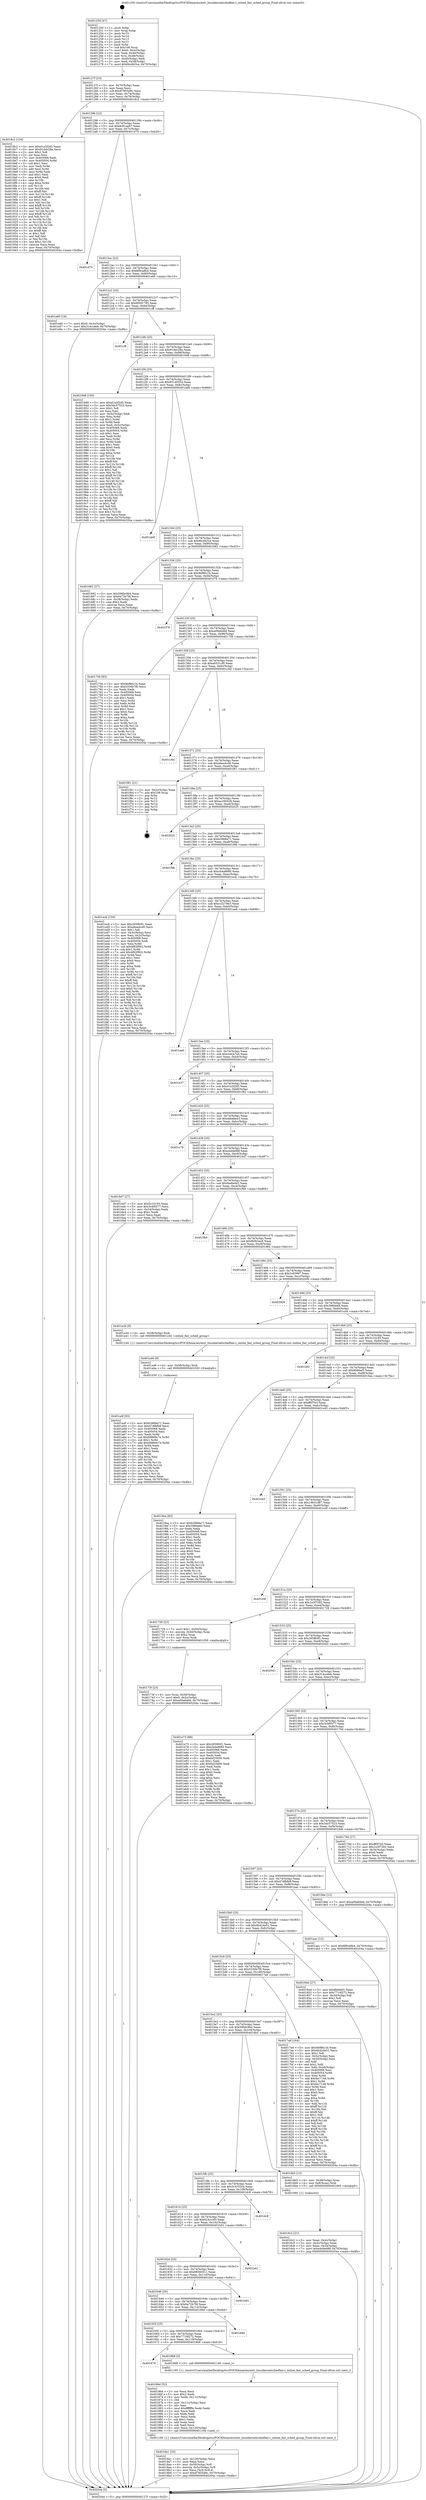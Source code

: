 digraph "0x401250" {
  label = "0x401250 (/mnt/c/Users/mathe/Desktop/tcc/POCII/binaries/extr_linuxkernelschedfair.c_online_fair_sched_group_Final-ollvm.out::main(0))"
  labelloc = "t"
  node[shape=record]

  Entry [label="",width=0.3,height=0.3,shape=circle,fillcolor=black,style=filled]
  "0x40127f" [label="{
     0x40127f [23]\l
     | [instrs]\l
     &nbsp;&nbsp;0x40127f \<+3\>: mov -0x70(%rbp),%eax\l
     &nbsp;&nbsp;0x401282 \<+2\>: mov %eax,%ecx\l
     &nbsp;&nbsp;0x401284 \<+6\>: sub $0x87855d9c,%ecx\l
     &nbsp;&nbsp;0x40128a \<+3\>: mov %eax,-0x74(%rbp)\l
     &nbsp;&nbsp;0x40128d \<+3\>: mov %ecx,-0x78(%rbp)\l
     &nbsp;&nbsp;0x401290 \<+6\>: je 00000000004018c2 \<main+0x672\>\l
  }"]
  "0x4018c2" [label="{
     0x4018c2 [134]\l
     | [instrs]\l
     &nbsp;&nbsp;0x4018c2 \<+5\>: mov $0xd1e2f2d5,%eax\l
     &nbsp;&nbsp;0x4018c7 \<+5\>: mov $0x91ddc28a,%ecx\l
     &nbsp;&nbsp;0x4018cc \<+2\>: mov $0x1,%dl\l
     &nbsp;&nbsp;0x4018ce \<+2\>: xor %esi,%esi\l
     &nbsp;&nbsp;0x4018d0 \<+7\>: mov 0x405068,%edi\l
     &nbsp;&nbsp;0x4018d7 \<+8\>: mov 0x405054,%r8d\l
     &nbsp;&nbsp;0x4018df \<+3\>: sub $0x1,%esi\l
     &nbsp;&nbsp;0x4018e2 \<+3\>: mov %edi,%r9d\l
     &nbsp;&nbsp;0x4018e5 \<+3\>: add %esi,%r9d\l
     &nbsp;&nbsp;0x4018e8 \<+4\>: imul %r9d,%edi\l
     &nbsp;&nbsp;0x4018ec \<+3\>: and $0x1,%edi\l
     &nbsp;&nbsp;0x4018ef \<+3\>: cmp $0x0,%edi\l
     &nbsp;&nbsp;0x4018f2 \<+4\>: sete %r10b\l
     &nbsp;&nbsp;0x4018f6 \<+4\>: cmp $0xa,%r8d\l
     &nbsp;&nbsp;0x4018fa \<+4\>: setl %r11b\l
     &nbsp;&nbsp;0x4018fe \<+3\>: mov %r10b,%bl\l
     &nbsp;&nbsp;0x401901 \<+3\>: xor $0xff,%bl\l
     &nbsp;&nbsp;0x401904 \<+3\>: mov %r11b,%r14b\l
     &nbsp;&nbsp;0x401907 \<+4\>: xor $0xff,%r14b\l
     &nbsp;&nbsp;0x40190b \<+3\>: xor $0x1,%dl\l
     &nbsp;&nbsp;0x40190e \<+3\>: mov %bl,%r15b\l
     &nbsp;&nbsp;0x401911 \<+4\>: and $0xff,%r15b\l
     &nbsp;&nbsp;0x401915 \<+3\>: and %dl,%r10b\l
     &nbsp;&nbsp;0x401918 \<+3\>: mov %r14b,%r12b\l
     &nbsp;&nbsp;0x40191b \<+4\>: and $0xff,%r12b\l
     &nbsp;&nbsp;0x40191f \<+3\>: and %dl,%r11b\l
     &nbsp;&nbsp;0x401922 \<+3\>: or %r10b,%r15b\l
     &nbsp;&nbsp;0x401925 \<+3\>: or %r11b,%r12b\l
     &nbsp;&nbsp;0x401928 \<+3\>: xor %r12b,%r15b\l
     &nbsp;&nbsp;0x40192b \<+3\>: or %r14b,%bl\l
     &nbsp;&nbsp;0x40192e \<+3\>: xor $0xff,%bl\l
     &nbsp;&nbsp;0x401931 \<+3\>: or $0x1,%dl\l
     &nbsp;&nbsp;0x401934 \<+2\>: and %dl,%bl\l
     &nbsp;&nbsp;0x401936 \<+3\>: or %bl,%r15b\l
     &nbsp;&nbsp;0x401939 \<+4\>: test $0x1,%r15b\l
     &nbsp;&nbsp;0x40193d \<+3\>: cmovne %ecx,%eax\l
     &nbsp;&nbsp;0x401940 \<+3\>: mov %eax,-0x70(%rbp)\l
     &nbsp;&nbsp;0x401943 \<+5\>: jmp 000000000040204a \<main+0xdfa\>\l
  }"]
  "0x401296" [label="{
     0x401296 [22]\l
     | [instrs]\l
     &nbsp;&nbsp;0x401296 \<+5\>: jmp 000000000040129b \<main+0x4b\>\l
     &nbsp;&nbsp;0x40129b \<+3\>: mov -0x74(%rbp),%eax\l
     &nbsp;&nbsp;0x40129e \<+5\>: sub $0x8c91aa87,%eax\l
     &nbsp;&nbsp;0x4012a3 \<+3\>: mov %eax,-0x7c(%rbp)\l
     &nbsp;&nbsp;0x4012a6 \<+6\>: je 0000000000401d70 \<main+0xb20\>\l
  }"]
  Exit [label="",width=0.3,height=0.3,shape=circle,fillcolor=black,style=filled,peripheries=2]
  "0x401d70" [label="{
     0x401d70\l
  }", style=dashed]
  "0x4012ac" [label="{
     0x4012ac [22]\l
     | [instrs]\l
     &nbsp;&nbsp;0x4012ac \<+5\>: jmp 00000000004012b1 \<main+0x61\>\l
     &nbsp;&nbsp;0x4012b1 \<+3\>: mov -0x74(%rbp),%eax\l
     &nbsp;&nbsp;0x4012b4 \<+5\>: sub $0x8f9ca8b4,%eax\l
     &nbsp;&nbsp;0x4012b9 \<+3\>: mov %eax,-0x80(%rbp)\l
     &nbsp;&nbsp;0x4012bc \<+6\>: je 0000000000401e60 \<main+0xc10\>\l
  }"]
  "0x401a4f" [label="{
     0x401a4f [93]\l
     | [instrs]\l
     &nbsp;&nbsp;0x401a4f \<+5\>: mov $0xb3968a71,%eax\l
     &nbsp;&nbsp;0x401a54 \<+5\>: mov $0x47dfbfb8,%ecx\l
     &nbsp;&nbsp;0x401a59 \<+7\>: mov 0x405068,%edx\l
     &nbsp;&nbsp;0x401a60 \<+7\>: mov 0x405054,%esi\l
     &nbsp;&nbsp;0x401a67 \<+3\>: mov %edx,%r8d\l
     &nbsp;&nbsp;0x401a6a \<+7\>: sub $0x69869c7e,%r8d\l
     &nbsp;&nbsp;0x401a71 \<+4\>: sub $0x1,%r8d\l
     &nbsp;&nbsp;0x401a75 \<+7\>: add $0x69869c7e,%r8d\l
     &nbsp;&nbsp;0x401a7c \<+4\>: imul %r8d,%edx\l
     &nbsp;&nbsp;0x401a80 \<+3\>: and $0x1,%edx\l
     &nbsp;&nbsp;0x401a83 \<+3\>: cmp $0x0,%edx\l
     &nbsp;&nbsp;0x401a86 \<+4\>: sete %r9b\l
     &nbsp;&nbsp;0x401a8a \<+3\>: cmp $0xa,%esi\l
     &nbsp;&nbsp;0x401a8d \<+4\>: setl %r10b\l
     &nbsp;&nbsp;0x401a91 \<+3\>: mov %r9b,%r11b\l
     &nbsp;&nbsp;0x401a94 \<+3\>: and %r10b,%r11b\l
     &nbsp;&nbsp;0x401a97 \<+3\>: xor %r10b,%r9b\l
     &nbsp;&nbsp;0x401a9a \<+3\>: or %r9b,%r11b\l
     &nbsp;&nbsp;0x401a9d \<+4\>: test $0x1,%r11b\l
     &nbsp;&nbsp;0x401aa1 \<+3\>: cmovne %ecx,%eax\l
     &nbsp;&nbsp;0x401aa4 \<+3\>: mov %eax,-0x70(%rbp)\l
     &nbsp;&nbsp;0x401aa7 \<+5\>: jmp 000000000040204a \<main+0xdfa\>\l
  }"]
  "0x401e60" [label="{
     0x401e60 [19]\l
     | [instrs]\l
     &nbsp;&nbsp;0x401e60 \<+7\>: movl $0x0,-0x3c(%rbp)\l
     &nbsp;&nbsp;0x401e67 \<+7\>: movl $0x314ccdeb,-0x70(%rbp)\l
     &nbsp;&nbsp;0x401e6e \<+5\>: jmp 000000000040204a \<main+0xdfa\>\l
  }"]
  "0x4012c2" [label="{
     0x4012c2 [25]\l
     | [instrs]\l
     &nbsp;&nbsp;0x4012c2 \<+5\>: jmp 00000000004012c7 \<main+0x77\>\l
     &nbsp;&nbsp;0x4012c7 \<+3\>: mov -0x74(%rbp),%eax\l
     &nbsp;&nbsp;0x4012ca \<+5\>: sub $0x900f1793,%eax\l
     &nbsp;&nbsp;0x4012cf \<+6\>: mov %eax,-0x84(%rbp)\l
     &nbsp;&nbsp;0x4012d5 \<+6\>: je 0000000000401cff \<main+0xaaf\>\l
  }"]
  "0x401a46" [label="{
     0x401a46 [9]\l
     | [instrs]\l
     &nbsp;&nbsp;0x401a46 \<+4\>: mov -0x58(%rbp),%rdi\l
     &nbsp;&nbsp;0x401a4a \<+5\>: call 0000000000401030 \<free@plt\>\l
     | [calls]\l
     &nbsp;&nbsp;0x401030 \{1\} (unknown)\l
  }"]
  "0x401cff" [label="{
     0x401cff\l
  }", style=dashed]
  "0x4012db" [label="{
     0x4012db [25]\l
     | [instrs]\l
     &nbsp;&nbsp;0x4012db \<+5\>: jmp 00000000004012e0 \<main+0x90\>\l
     &nbsp;&nbsp;0x4012e0 \<+3\>: mov -0x74(%rbp),%eax\l
     &nbsp;&nbsp;0x4012e3 \<+5\>: sub $0x91ddc28a,%eax\l
     &nbsp;&nbsp;0x4012e8 \<+6\>: mov %eax,-0x88(%rbp)\l
     &nbsp;&nbsp;0x4012ee \<+6\>: je 0000000000401948 \<main+0x6f8\>\l
  }"]
  "0x4018a1" [label="{
     0x4018a1 [33]\l
     | [instrs]\l
     &nbsp;&nbsp;0x4018a1 \<+6\>: mov -0x120(%rbp),%ecx\l
     &nbsp;&nbsp;0x4018a7 \<+3\>: imul %eax,%ecx\l
     &nbsp;&nbsp;0x4018aa \<+4\>: mov -0x58(%rbp),%r8\l
     &nbsp;&nbsp;0x4018ae \<+4\>: movslq -0x5c(%rbp),%r9\l
     &nbsp;&nbsp;0x4018b2 \<+4\>: mov %ecx,(%r8,%r9,4)\l
     &nbsp;&nbsp;0x4018b6 \<+7\>: movl $0x87855d9c,-0x70(%rbp)\l
     &nbsp;&nbsp;0x4018bd \<+5\>: jmp 000000000040204a \<main+0xdfa\>\l
  }"]
  "0x401948" [label="{
     0x401948 [150]\l
     | [instrs]\l
     &nbsp;&nbsp;0x401948 \<+5\>: mov $0xd1e2f2d5,%eax\l
     &nbsp;&nbsp;0x40194d \<+5\>: mov $0x3dc57523,%ecx\l
     &nbsp;&nbsp;0x401952 \<+2\>: mov $0x1,%dl\l
     &nbsp;&nbsp;0x401954 \<+2\>: xor %esi,%esi\l
     &nbsp;&nbsp;0x401956 \<+3\>: mov -0x5c(%rbp),%edi\l
     &nbsp;&nbsp;0x401959 \<+3\>: mov %esi,%r8d\l
     &nbsp;&nbsp;0x40195c \<+4\>: sub $0x1,%r8d\l
     &nbsp;&nbsp;0x401960 \<+3\>: sub %r8d,%edi\l
     &nbsp;&nbsp;0x401963 \<+3\>: mov %edi,-0x5c(%rbp)\l
     &nbsp;&nbsp;0x401966 \<+7\>: mov 0x405068,%edi\l
     &nbsp;&nbsp;0x40196d \<+8\>: mov 0x405054,%r8d\l
     &nbsp;&nbsp;0x401975 \<+3\>: sub $0x1,%esi\l
     &nbsp;&nbsp;0x401978 \<+3\>: mov %edi,%r9d\l
     &nbsp;&nbsp;0x40197b \<+3\>: add %esi,%r9d\l
     &nbsp;&nbsp;0x40197e \<+4\>: imul %r9d,%edi\l
     &nbsp;&nbsp;0x401982 \<+3\>: and $0x1,%edi\l
     &nbsp;&nbsp;0x401985 \<+3\>: cmp $0x0,%edi\l
     &nbsp;&nbsp;0x401988 \<+4\>: sete %r10b\l
     &nbsp;&nbsp;0x40198c \<+4\>: cmp $0xa,%r8d\l
     &nbsp;&nbsp;0x401990 \<+4\>: setl %r11b\l
     &nbsp;&nbsp;0x401994 \<+3\>: mov %r10b,%bl\l
     &nbsp;&nbsp;0x401997 \<+3\>: xor $0xff,%bl\l
     &nbsp;&nbsp;0x40199a \<+3\>: mov %r11b,%r14b\l
     &nbsp;&nbsp;0x40199d \<+4\>: xor $0xff,%r14b\l
     &nbsp;&nbsp;0x4019a1 \<+3\>: xor $0x1,%dl\l
     &nbsp;&nbsp;0x4019a4 \<+3\>: mov %bl,%r15b\l
     &nbsp;&nbsp;0x4019a7 \<+4\>: and $0xff,%r15b\l
     &nbsp;&nbsp;0x4019ab \<+3\>: and %dl,%r10b\l
     &nbsp;&nbsp;0x4019ae \<+3\>: mov %r14b,%r12b\l
     &nbsp;&nbsp;0x4019b1 \<+4\>: and $0xff,%r12b\l
     &nbsp;&nbsp;0x4019b5 \<+3\>: and %dl,%r11b\l
     &nbsp;&nbsp;0x4019b8 \<+3\>: or %r10b,%r15b\l
     &nbsp;&nbsp;0x4019bb \<+3\>: or %r11b,%r12b\l
     &nbsp;&nbsp;0x4019be \<+3\>: xor %r12b,%r15b\l
     &nbsp;&nbsp;0x4019c1 \<+3\>: or %r14b,%bl\l
     &nbsp;&nbsp;0x4019c4 \<+3\>: xor $0xff,%bl\l
     &nbsp;&nbsp;0x4019c7 \<+3\>: or $0x1,%dl\l
     &nbsp;&nbsp;0x4019ca \<+2\>: and %dl,%bl\l
     &nbsp;&nbsp;0x4019cc \<+3\>: or %bl,%r15b\l
     &nbsp;&nbsp;0x4019cf \<+4\>: test $0x1,%r15b\l
     &nbsp;&nbsp;0x4019d3 \<+3\>: cmovne %ecx,%eax\l
     &nbsp;&nbsp;0x4019d6 \<+3\>: mov %eax,-0x70(%rbp)\l
     &nbsp;&nbsp;0x4019d9 \<+5\>: jmp 000000000040204a \<main+0xdfa\>\l
  }"]
  "0x4012f4" [label="{
     0x4012f4 [25]\l
     | [instrs]\l
     &nbsp;&nbsp;0x4012f4 \<+5\>: jmp 00000000004012f9 \<main+0xa9\>\l
     &nbsp;&nbsp;0x4012f9 \<+3\>: mov -0x74(%rbp),%eax\l
     &nbsp;&nbsp;0x4012fc \<+5\>: sub $0x93140354,%eax\l
     &nbsp;&nbsp;0x401301 \<+6\>: mov %eax,-0x8c(%rbp)\l
     &nbsp;&nbsp;0x401307 \<+6\>: je 0000000000401ab8 \<main+0x868\>\l
  }"]
  "0x40186d" [label="{
     0x40186d [52]\l
     | [instrs]\l
     &nbsp;&nbsp;0x40186d \<+2\>: xor %ecx,%ecx\l
     &nbsp;&nbsp;0x40186f \<+5\>: mov $0x2,%edx\l
     &nbsp;&nbsp;0x401874 \<+6\>: mov %edx,-0x11c(%rbp)\l
     &nbsp;&nbsp;0x40187a \<+1\>: cltd\l
     &nbsp;&nbsp;0x40187b \<+6\>: mov -0x11c(%rbp),%esi\l
     &nbsp;&nbsp;0x401881 \<+2\>: idiv %esi\l
     &nbsp;&nbsp;0x401883 \<+6\>: imul $0xfffffffe,%edx,%edx\l
     &nbsp;&nbsp;0x401889 \<+2\>: mov %ecx,%edi\l
     &nbsp;&nbsp;0x40188b \<+2\>: sub %edx,%edi\l
     &nbsp;&nbsp;0x40188d \<+2\>: mov %ecx,%edx\l
     &nbsp;&nbsp;0x40188f \<+3\>: sub $0x1,%edx\l
     &nbsp;&nbsp;0x401892 \<+2\>: add %edx,%edi\l
     &nbsp;&nbsp;0x401894 \<+2\>: sub %edi,%ecx\l
     &nbsp;&nbsp;0x401896 \<+6\>: mov %ecx,-0x120(%rbp)\l
     &nbsp;&nbsp;0x40189c \<+5\>: call 0000000000401160 \<next_i\>\l
     | [calls]\l
     &nbsp;&nbsp;0x401160 \{1\} (/mnt/c/Users/mathe/Desktop/tcc/POCII/binaries/extr_linuxkernelschedfair.c_online_fair_sched_group_Final-ollvm.out::next_i)\l
  }"]
  "0x401ab8" [label="{
     0x401ab8\l
  }", style=dashed]
  "0x40130d" [label="{
     0x40130d [25]\l
     | [instrs]\l
     &nbsp;&nbsp;0x40130d \<+5\>: jmp 0000000000401312 \<main+0xc2\>\l
     &nbsp;&nbsp;0x401312 \<+3\>: mov -0x74(%rbp),%eax\l
     &nbsp;&nbsp;0x401315 \<+5\>: sub $0x9bc843ce,%eax\l
     &nbsp;&nbsp;0x40131a \<+6\>: mov %eax,-0x90(%rbp)\l
     &nbsp;&nbsp;0x401320 \<+6\>: je 0000000000401682 \<main+0x432\>\l
  }"]
  "0x401678" [label="{
     0x401678\l
  }", style=dashed]
  "0x401682" [label="{
     0x401682 [27]\l
     | [instrs]\l
     &nbsp;&nbsp;0x401682 \<+5\>: mov $0x596bc9b4,%eax\l
     &nbsp;&nbsp;0x401687 \<+5\>: mov $0x6a72b7fd,%ecx\l
     &nbsp;&nbsp;0x40168c \<+3\>: mov -0x38(%rbp),%edx\l
     &nbsp;&nbsp;0x40168f \<+3\>: cmp $0x2,%edx\l
     &nbsp;&nbsp;0x401692 \<+3\>: cmovne %ecx,%eax\l
     &nbsp;&nbsp;0x401695 \<+3\>: mov %eax,-0x70(%rbp)\l
     &nbsp;&nbsp;0x401698 \<+5\>: jmp 000000000040204a \<main+0xdfa\>\l
  }"]
  "0x401326" [label="{
     0x401326 [25]\l
     | [instrs]\l
     &nbsp;&nbsp;0x401326 \<+5\>: jmp 000000000040132b \<main+0xdb\>\l
     &nbsp;&nbsp;0x40132b \<+3\>: mov -0x74(%rbp),%eax\l
     &nbsp;&nbsp;0x40132e \<+5\>: sub $0x9ef86c1b,%eax\l
     &nbsp;&nbsp;0x401333 \<+6\>: mov %eax,-0x94(%rbp)\l
     &nbsp;&nbsp;0x401339 \<+6\>: je 0000000000401f76 \<main+0xd26\>\l
  }"]
  "0x40204a" [label="{
     0x40204a [5]\l
     | [instrs]\l
     &nbsp;&nbsp;0x40204a \<+5\>: jmp 000000000040127f \<main+0x2f\>\l
  }"]
  "0x401250" [label="{
     0x401250 [47]\l
     | [instrs]\l
     &nbsp;&nbsp;0x401250 \<+1\>: push %rbp\l
     &nbsp;&nbsp;0x401251 \<+3\>: mov %rsp,%rbp\l
     &nbsp;&nbsp;0x401254 \<+2\>: push %r15\l
     &nbsp;&nbsp;0x401256 \<+2\>: push %r14\l
     &nbsp;&nbsp;0x401258 \<+2\>: push %r13\l
     &nbsp;&nbsp;0x40125a \<+2\>: push %r12\l
     &nbsp;&nbsp;0x40125c \<+1\>: push %rbx\l
     &nbsp;&nbsp;0x40125d \<+7\>: sub $0x108,%rsp\l
     &nbsp;&nbsp;0x401264 \<+7\>: movl $0x0,-0x3c(%rbp)\l
     &nbsp;&nbsp;0x40126b \<+3\>: mov %edi,-0x40(%rbp)\l
     &nbsp;&nbsp;0x40126e \<+4\>: mov %rsi,-0x48(%rbp)\l
     &nbsp;&nbsp;0x401272 \<+3\>: mov -0x40(%rbp),%edi\l
     &nbsp;&nbsp;0x401275 \<+3\>: mov %edi,-0x38(%rbp)\l
     &nbsp;&nbsp;0x401278 \<+7\>: movl $0x9bc843ce,-0x70(%rbp)\l
  }"]
  "0x401868" [label="{
     0x401868 [5]\l
     | [instrs]\l
     &nbsp;&nbsp;0x401868 \<+5\>: call 0000000000401160 \<next_i\>\l
     | [calls]\l
     &nbsp;&nbsp;0x401160 \{1\} (/mnt/c/Users/mathe/Desktop/tcc/POCII/binaries/extr_linuxkernelschedfair.c_online_fair_sched_group_Final-ollvm.out::next_i)\l
  }"]
  "0x401f76" [label="{
     0x401f76\l
  }", style=dashed]
  "0x40133f" [label="{
     0x40133f [25]\l
     | [instrs]\l
     &nbsp;&nbsp;0x40133f \<+5\>: jmp 0000000000401344 \<main+0xf4\>\l
     &nbsp;&nbsp;0x401344 \<+3\>: mov -0x74(%rbp),%eax\l
     &nbsp;&nbsp;0x401347 \<+5\>: sub $0xa09a6ddd,%eax\l
     &nbsp;&nbsp;0x40134c \<+6\>: mov %eax,-0x98(%rbp)\l
     &nbsp;&nbsp;0x401352 \<+6\>: je 0000000000401756 \<main+0x506\>\l
  }"]
  "0x40165f" [label="{
     0x40165f [25]\l
     | [instrs]\l
     &nbsp;&nbsp;0x40165f \<+5\>: jmp 0000000000401664 \<main+0x414\>\l
     &nbsp;&nbsp;0x401664 \<+3\>: mov -0x74(%rbp),%eax\l
     &nbsp;&nbsp;0x401667 \<+5\>: sub $0x7710f272,%eax\l
     &nbsp;&nbsp;0x40166c \<+6\>: mov %eax,-0x118(%rbp)\l
     &nbsp;&nbsp;0x401672 \<+6\>: je 0000000000401868 \<main+0x618\>\l
  }"]
  "0x401756" [label="{
     0x401756 [83]\l
     | [instrs]\l
     &nbsp;&nbsp;0x401756 \<+5\>: mov $0x9ef86c1b,%eax\l
     &nbsp;&nbsp;0x40175b \<+5\>: mov $0x5330b7f0,%ecx\l
     &nbsp;&nbsp;0x401760 \<+2\>: xor %edx,%edx\l
     &nbsp;&nbsp;0x401762 \<+7\>: mov 0x405068,%esi\l
     &nbsp;&nbsp;0x401769 \<+7\>: mov 0x405054,%edi\l
     &nbsp;&nbsp;0x401770 \<+3\>: sub $0x1,%edx\l
     &nbsp;&nbsp;0x401773 \<+3\>: mov %esi,%r8d\l
     &nbsp;&nbsp;0x401776 \<+3\>: add %edx,%r8d\l
     &nbsp;&nbsp;0x401779 \<+4\>: imul %r8d,%esi\l
     &nbsp;&nbsp;0x40177d \<+3\>: and $0x1,%esi\l
     &nbsp;&nbsp;0x401780 \<+3\>: cmp $0x0,%esi\l
     &nbsp;&nbsp;0x401783 \<+4\>: sete %r9b\l
     &nbsp;&nbsp;0x401787 \<+3\>: cmp $0xa,%edi\l
     &nbsp;&nbsp;0x40178a \<+4\>: setl %r10b\l
     &nbsp;&nbsp;0x40178e \<+3\>: mov %r9b,%r11b\l
     &nbsp;&nbsp;0x401791 \<+3\>: and %r10b,%r11b\l
     &nbsp;&nbsp;0x401794 \<+3\>: xor %r10b,%r9b\l
     &nbsp;&nbsp;0x401797 \<+3\>: or %r9b,%r11b\l
     &nbsp;&nbsp;0x40179a \<+4\>: test $0x1,%r11b\l
     &nbsp;&nbsp;0x40179e \<+3\>: cmovne %ecx,%eax\l
     &nbsp;&nbsp;0x4017a1 \<+3\>: mov %eax,-0x70(%rbp)\l
     &nbsp;&nbsp;0x4017a4 \<+5\>: jmp 000000000040204a \<main+0xdfa\>\l
  }"]
  "0x401358" [label="{
     0x401358 [25]\l
     | [instrs]\l
     &nbsp;&nbsp;0x401358 \<+5\>: jmp 000000000040135d \<main+0x10d\>\l
     &nbsp;&nbsp;0x40135d \<+3\>: mov -0x74(%rbp),%eax\l
     &nbsp;&nbsp;0x401360 \<+5\>: sub $0xa6531cf0,%eax\l
     &nbsp;&nbsp;0x401365 \<+6\>: mov %eax,-0x9c(%rbp)\l
     &nbsp;&nbsp;0x40136b \<+6\>: je 0000000000401c6d \<main+0xa1d\>\l
  }"]
  "0x40169d" [label="{
     0x40169d\l
  }", style=dashed]
  "0x401c6d" [label="{
     0x401c6d\l
  }", style=dashed]
  "0x401371" [label="{
     0x401371 [25]\l
     | [instrs]\l
     &nbsp;&nbsp;0x401371 \<+5\>: jmp 0000000000401376 \<main+0x126\>\l
     &nbsp;&nbsp;0x401376 \<+3\>: mov -0x74(%rbp),%eax\l
     &nbsp;&nbsp;0x401379 \<+5\>: sub $0xabea4cd0,%eax\l
     &nbsp;&nbsp;0x40137e \<+6\>: mov %eax,-0xa0(%rbp)\l
     &nbsp;&nbsp;0x401384 \<+6\>: je 0000000000401f61 \<main+0xd11\>\l
  }"]
  "0x401646" [label="{
     0x401646 [25]\l
     | [instrs]\l
     &nbsp;&nbsp;0x401646 \<+5\>: jmp 000000000040164b \<main+0x3fb\>\l
     &nbsp;&nbsp;0x40164b \<+3\>: mov -0x74(%rbp),%eax\l
     &nbsp;&nbsp;0x40164e \<+5\>: sub $0x6a72b7fd,%eax\l
     &nbsp;&nbsp;0x401653 \<+6\>: mov %eax,-0x114(%rbp)\l
     &nbsp;&nbsp;0x401659 \<+6\>: je 000000000040169d \<main+0x44d\>\l
  }"]
  "0x401f61" [label="{
     0x401f61 [21]\l
     | [instrs]\l
     &nbsp;&nbsp;0x401f61 \<+3\>: mov -0x2c(%rbp),%eax\l
     &nbsp;&nbsp;0x401f64 \<+7\>: add $0x108,%rsp\l
     &nbsp;&nbsp;0x401f6b \<+1\>: pop %rbx\l
     &nbsp;&nbsp;0x401f6c \<+2\>: pop %r12\l
     &nbsp;&nbsp;0x401f6e \<+2\>: pop %r13\l
     &nbsp;&nbsp;0x401f70 \<+2\>: pop %r14\l
     &nbsp;&nbsp;0x401f72 \<+2\>: pop %r15\l
     &nbsp;&nbsp;0x401f74 \<+1\>: pop %rbp\l
     &nbsp;&nbsp;0x401f75 \<+1\>: ret\l
  }"]
  "0x40138a" [label="{
     0x40138a [25]\l
     | [instrs]\l
     &nbsp;&nbsp;0x40138a \<+5\>: jmp 000000000040138f \<main+0x13f\>\l
     &nbsp;&nbsp;0x40138f \<+3\>: mov -0x74(%rbp),%eax\l
     &nbsp;&nbsp;0x401392 \<+5\>: sub $0xacc60428,%eax\l
     &nbsp;&nbsp;0x401397 \<+6\>: mov %eax,-0xa4(%rbp)\l
     &nbsp;&nbsp;0x40139d \<+6\>: je 0000000000402025 \<main+0xdd5\>\l
  }"]
  "0x401b91" [label="{
     0x401b91\l
  }", style=dashed]
  "0x402025" [label="{
     0x402025\l
  }", style=dashed]
  "0x4013a3" [label="{
     0x4013a3 [25]\l
     | [instrs]\l
     &nbsp;&nbsp;0x4013a3 \<+5\>: jmp 00000000004013a8 \<main+0x158\>\l
     &nbsp;&nbsp;0x4013a8 \<+3\>: mov -0x74(%rbp),%eax\l
     &nbsp;&nbsp;0x4013ab \<+5\>: sub $0xb3968a71,%eax\l
     &nbsp;&nbsp;0x4013b0 \<+6\>: mov %eax,-0xa8(%rbp)\l
     &nbsp;&nbsp;0x4013b6 \<+6\>: je 0000000000401f9b \<main+0xd4b\>\l
  }"]
  "0x40162d" [label="{
     0x40162d [25]\l
     | [instrs]\l
     &nbsp;&nbsp;0x40162d \<+5\>: jmp 0000000000401632 \<main+0x3e2\>\l
     &nbsp;&nbsp;0x401632 \<+3\>: mov -0x74(%rbp),%eax\l
     &nbsp;&nbsp;0x401635 \<+5\>: sub $0x68560311,%eax\l
     &nbsp;&nbsp;0x40163a \<+6\>: mov %eax,-0x110(%rbp)\l
     &nbsp;&nbsp;0x401640 \<+6\>: je 0000000000401b91 \<main+0x941\>\l
  }"]
  "0x401f9b" [label="{
     0x401f9b\l
  }", style=dashed]
  "0x4013bc" [label="{
     0x4013bc [25]\l
     | [instrs]\l
     &nbsp;&nbsp;0x4013bc \<+5\>: jmp 00000000004013c1 \<main+0x171\>\l
     &nbsp;&nbsp;0x4013c1 \<+3\>: mov -0x74(%rbp),%eax\l
     &nbsp;&nbsp;0x4013c4 \<+5\>: sub $0xcb4a8880,%eax\l
     &nbsp;&nbsp;0x4013c9 \<+6\>: mov %eax,-0xac(%rbp)\l
     &nbsp;&nbsp;0x4013cf \<+6\>: je 0000000000401ecb \<main+0xc7b\>\l
  }"]
  "0x401b01" [label="{
     0x401b01\l
  }", style=dashed]
  "0x401ecb" [label="{
     0x401ecb [150]\l
     | [instrs]\l
     &nbsp;&nbsp;0x401ecb \<+5\>: mov $0x265f60f1,%eax\l
     &nbsp;&nbsp;0x401ed0 \<+5\>: mov $0xabea4cd0,%ecx\l
     &nbsp;&nbsp;0x401ed5 \<+2\>: mov $0x1,%dl\l
     &nbsp;&nbsp;0x401ed7 \<+3\>: mov -0x3c(%rbp),%esi\l
     &nbsp;&nbsp;0x401eda \<+3\>: mov %esi,-0x2c(%rbp)\l
     &nbsp;&nbsp;0x401edd \<+7\>: mov 0x405068,%esi\l
     &nbsp;&nbsp;0x401ee4 \<+7\>: mov 0x405054,%edi\l
     &nbsp;&nbsp;0x401eeb \<+3\>: mov %esi,%r8d\l
     &nbsp;&nbsp;0x401eee \<+7\>: sub $0x4f62f902,%r8d\l
     &nbsp;&nbsp;0x401ef5 \<+4\>: sub $0x1,%r8d\l
     &nbsp;&nbsp;0x401ef9 \<+7\>: add $0x4f62f902,%r8d\l
     &nbsp;&nbsp;0x401f00 \<+4\>: imul %r8d,%esi\l
     &nbsp;&nbsp;0x401f04 \<+3\>: and $0x1,%esi\l
     &nbsp;&nbsp;0x401f07 \<+3\>: cmp $0x0,%esi\l
     &nbsp;&nbsp;0x401f0a \<+4\>: sete %r9b\l
     &nbsp;&nbsp;0x401f0e \<+3\>: cmp $0xa,%edi\l
     &nbsp;&nbsp;0x401f11 \<+4\>: setl %r10b\l
     &nbsp;&nbsp;0x401f15 \<+3\>: mov %r9b,%r11b\l
     &nbsp;&nbsp;0x401f18 \<+4\>: xor $0xff,%r11b\l
     &nbsp;&nbsp;0x401f1c \<+3\>: mov %r10b,%bl\l
     &nbsp;&nbsp;0x401f1f \<+3\>: xor $0xff,%bl\l
     &nbsp;&nbsp;0x401f22 \<+3\>: xor $0x0,%dl\l
     &nbsp;&nbsp;0x401f25 \<+3\>: mov %r11b,%r14b\l
     &nbsp;&nbsp;0x401f28 \<+4\>: and $0x0,%r14b\l
     &nbsp;&nbsp;0x401f2c \<+3\>: and %dl,%r9b\l
     &nbsp;&nbsp;0x401f2f \<+3\>: mov %bl,%r15b\l
     &nbsp;&nbsp;0x401f32 \<+4\>: and $0x0,%r15b\l
     &nbsp;&nbsp;0x401f36 \<+3\>: and %dl,%r10b\l
     &nbsp;&nbsp;0x401f39 \<+3\>: or %r9b,%r14b\l
     &nbsp;&nbsp;0x401f3c \<+3\>: or %r10b,%r15b\l
     &nbsp;&nbsp;0x401f3f \<+3\>: xor %r15b,%r14b\l
     &nbsp;&nbsp;0x401f42 \<+3\>: or %bl,%r11b\l
     &nbsp;&nbsp;0x401f45 \<+4\>: xor $0xff,%r11b\l
     &nbsp;&nbsp;0x401f49 \<+3\>: or $0x0,%dl\l
     &nbsp;&nbsp;0x401f4c \<+3\>: and %dl,%r11b\l
     &nbsp;&nbsp;0x401f4f \<+3\>: or %r11b,%r14b\l
     &nbsp;&nbsp;0x401f52 \<+4\>: test $0x1,%r14b\l
     &nbsp;&nbsp;0x401f56 \<+3\>: cmovne %ecx,%eax\l
     &nbsp;&nbsp;0x401f59 \<+3\>: mov %eax,-0x70(%rbp)\l
     &nbsp;&nbsp;0x401f5c \<+5\>: jmp 000000000040204a \<main+0xdfa\>\l
  }"]
  "0x4013d5" [label="{
     0x4013d5 [25]\l
     | [instrs]\l
     &nbsp;&nbsp;0x4013d5 \<+5\>: jmp 00000000004013da \<main+0x18a\>\l
     &nbsp;&nbsp;0x4013da \<+3\>: mov -0x74(%rbp),%eax\l
     &nbsp;&nbsp;0x4013dd \<+5\>: sub $0xcc3278e3,%eax\l
     &nbsp;&nbsp;0x4013e2 \<+6\>: mov %eax,-0xb0(%rbp)\l
     &nbsp;&nbsp;0x4013e8 \<+6\>: je 0000000000401ae6 \<main+0x896\>\l
  }"]
  "0x401614" [label="{
     0x401614 [25]\l
     | [instrs]\l
     &nbsp;&nbsp;0x401614 \<+5\>: jmp 0000000000401619 \<main+0x3c9\>\l
     &nbsp;&nbsp;0x401619 \<+3\>: mov -0x74(%rbp),%eax\l
     &nbsp;&nbsp;0x40161c \<+5\>: sub $0x624cc3f3,%eax\l
     &nbsp;&nbsp;0x401621 \<+6\>: mov %eax,-0x10c(%rbp)\l
     &nbsp;&nbsp;0x401627 \<+6\>: je 0000000000401b01 \<main+0x8b1\>\l
  }"]
  "0x401ae6" [label="{
     0x401ae6\l
  }", style=dashed]
  "0x4013ee" [label="{
     0x4013ee [25]\l
     | [instrs]\l
     &nbsp;&nbsp;0x4013ee \<+5\>: jmp 00000000004013f3 \<main+0x1a3\>\l
     &nbsp;&nbsp;0x4013f3 \<+3\>: mov -0x74(%rbp),%eax\l
     &nbsp;&nbsp;0x4013f6 \<+5\>: sub $0xce4cb7a5,%eax\l
     &nbsp;&nbsp;0x4013fb \<+6\>: mov %eax,-0xb4(%rbp)\l
     &nbsp;&nbsp;0x401401 \<+6\>: je 0000000000401e37 \<main+0xbe7\>\l
  }"]
  "0x401dc8" [label="{
     0x401dc8\l
  }", style=dashed]
  "0x401e37" [label="{
     0x401e37\l
  }", style=dashed]
  "0x401407" [label="{
     0x401407 [25]\l
     | [instrs]\l
     &nbsp;&nbsp;0x401407 \<+5\>: jmp 000000000040140c \<main+0x1bc\>\l
     &nbsp;&nbsp;0x40140c \<+3\>: mov -0x74(%rbp),%eax\l
     &nbsp;&nbsp;0x40140f \<+5\>: sub $0xd1e2f2d5,%eax\l
     &nbsp;&nbsp;0x401414 \<+6\>: mov %eax,-0xb8(%rbp)\l
     &nbsp;&nbsp;0x40141a \<+6\>: je 0000000000401f82 \<main+0xd32\>\l
  }"]
  "0x40173f" [label="{
     0x40173f [23]\l
     | [instrs]\l
     &nbsp;&nbsp;0x40173f \<+4\>: mov %rax,-0x58(%rbp)\l
     &nbsp;&nbsp;0x401743 \<+7\>: movl $0x0,-0x5c(%rbp)\l
     &nbsp;&nbsp;0x40174a \<+7\>: movl $0xa09a6ddd,-0x70(%rbp)\l
     &nbsp;&nbsp;0x401751 \<+5\>: jmp 000000000040204a \<main+0xdfa\>\l
  }"]
  "0x401f82" [label="{
     0x401f82\l
  }", style=dashed]
  "0x401420" [label="{
     0x401420 [25]\l
     | [instrs]\l
     &nbsp;&nbsp;0x401420 \<+5\>: jmp 0000000000401425 \<main+0x1d5\>\l
     &nbsp;&nbsp;0x401425 \<+3\>: mov -0x74(%rbp),%eax\l
     &nbsp;&nbsp;0x401428 \<+5\>: sub $0xdebabee3,%eax\l
     &nbsp;&nbsp;0x40142d \<+6\>: mov %eax,-0xbc(%rbp)\l
     &nbsp;&nbsp;0x401433 \<+6\>: je 0000000000401c79 \<main+0xa29\>\l
  }"]
  "0x4016c2" [label="{
     0x4016c2 [21]\l
     | [instrs]\l
     &nbsp;&nbsp;0x4016c2 \<+3\>: mov %eax,-0x4c(%rbp)\l
     &nbsp;&nbsp;0x4016c5 \<+3\>: mov -0x4c(%rbp),%eax\l
     &nbsp;&nbsp;0x4016c8 \<+3\>: mov %eax,-0x34(%rbp)\l
     &nbsp;&nbsp;0x4016cb \<+7\>: movl $0xe4d4e98f,-0x70(%rbp)\l
     &nbsp;&nbsp;0x4016d2 \<+5\>: jmp 000000000040204a \<main+0xdfa\>\l
  }"]
  "0x401c79" [label="{
     0x401c79\l
  }", style=dashed]
  "0x401439" [label="{
     0x401439 [25]\l
     | [instrs]\l
     &nbsp;&nbsp;0x401439 \<+5\>: jmp 000000000040143e \<main+0x1ee\>\l
     &nbsp;&nbsp;0x40143e \<+3\>: mov -0x74(%rbp),%eax\l
     &nbsp;&nbsp;0x401441 \<+5\>: sub $0xe4d4e98f,%eax\l
     &nbsp;&nbsp;0x401446 \<+6\>: mov %eax,-0xc0(%rbp)\l
     &nbsp;&nbsp;0x40144c \<+6\>: je 00000000004016d7 \<main+0x487\>\l
  }"]
  "0x4015fb" [label="{
     0x4015fb [25]\l
     | [instrs]\l
     &nbsp;&nbsp;0x4015fb \<+5\>: jmp 0000000000401600 \<main+0x3b0\>\l
     &nbsp;&nbsp;0x401600 \<+3\>: mov -0x74(%rbp),%eax\l
     &nbsp;&nbsp;0x401603 \<+5\>: sub $0x5c4703cb,%eax\l
     &nbsp;&nbsp;0x401608 \<+6\>: mov %eax,-0x108(%rbp)\l
     &nbsp;&nbsp;0x40160e \<+6\>: je 0000000000401dc8 \<main+0xb78\>\l
  }"]
  "0x4016d7" [label="{
     0x4016d7 [27]\l
     | [instrs]\l
     &nbsp;&nbsp;0x4016d7 \<+5\>: mov $0x5c10193,%eax\l
     &nbsp;&nbsp;0x4016dc \<+5\>: mov $0x3c4f0577,%ecx\l
     &nbsp;&nbsp;0x4016e1 \<+3\>: mov -0x34(%rbp),%edx\l
     &nbsp;&nbsp;0x4016e4 \<+3\>: cmp $0x1,%edx\l
     &nbsp;&nbsp;0x4016e7 \<+3\>: cmovl %ecx,%eax\l
     &nbsp;&nbsp;0x4016ea \<+3\>: mov %eax,-0x70(%rbp)\l
     &nbsp;&nbsp;0x4016ed \<+5\>: jmp 000000000040204a \<main+0xdfa\>\l
  }"]
  "0x401452" [label="{
     0x401452 [25]\l
     | [instrs]\l
     &nbsp;&nbsp;0x401452 \<+5\>: jmp 0000000000401457 \<main+0x207\>\l
     &nbsp;&nbsp;0x401457 \<+3\>: mov -0x74(%rbp),%eax\l
     &nbsp;&nbsp;0x40145a \<+5\>: sub $0xfae8e441,%eax\l
     &nbsp;&nbsp;0x40145f \<+6\>: mov %eax,-0xc4(%rbp)\l
     &nbsp;&nbsp;0x401465 \<+6\>: je 0000000000401fb9 \<main+0xd69\>\l
  }"]
  "0x4016b5" [label="{
     0x4016b5 [13]\l
     | [instrs]\l
     &nbsp;&nbsp;0x4016b5 \<+4\>: mov -0x48(%rbp),%rax\l
     &nbsp;&nbsp;0x4016b9 \<+4\>: mov 0x8(%rax),%rdi\l
     &nbsp;&nbsp;0x4016bd \<+5\>: call 0000000000401060 \<atoi@plt\>\l
     | [calls]\l
     &nbsp;&nbsp;0x401060 \{1\} (unknown)\l
  }"]
  "0x401fb9" [label="{
     0x401fb9\l
  }", style=dashed]
  "0x40146b" [label="{
     0x40146b [25]\l
     | [instrs]\l
     &nbsp;&nbsp;0x40146b \<+5\>: jmp 0000000000401470 \<main+0x220\>\l
     &nbsp;&nbsp;0x401470 \<+3\>: mov -0x74(%rbp),%eax\l
     &nbsp;&nbsp;0x401473 \<+5\>: sub $0xfb0b3ac6,%eax\l
     &nbsp;&nbsp;0x401478 \<+6\>: mov %eax,-0xc8(%rbp)\l
     &nbsp;&nbsp;0x40147e \<+6\>: je 0000000000401d64 \<main+0xb14\>\l
  }"]
  "0x4015e2" [label="{
     0x4015e2 [25]\l
     | [instrs]\l
     &nbsp;&nbsp;0x4015e2 \<+5\>: jmp 00000000004015e7 \<main+0x397\>\l
     &nbsp;&nbsp;0x4015e7 \<+3\>: mov -0x74(%rbp),%eax\l
     &nbsp;&nbsp;0x4015ea \<+5\>: sub $0x596bc9b4,%eax\l
     &nbsp;&nbsp;0x4015ef \<+6\>: mov %eax,-0x104(%rbp)\l
     &nbsp;&nbsp;0x4015f5 \<+6\>: je 00000000004016b5 \<main+0x465\>\l
  }"]
  "0x401d64" [label="{
     0x401d64\l
  }", style=dashed]
  "0x401484" [label="{
     0x401484 [25]\l
     | [instrs]\l
     &nbsp;&nbsp;0x401484 \<+5\>: jmp 0000000000401489 \<main+0x239\>\l
     &nbsp;&nbsp;0x401489 \<+3\>: mov -0x74(%rbp),%eax\l
     &nbsp;&nbsp;0x40148c \<+5\>: sub $0x2c63997,%eax\l
     &nbsp;&nbsp;0x401491 \<+6\>: mov %eax,-0xcc(%rbp)\l
     &nbsp;&nbsp;0x401497 \<+6\>: je 0000000000402006 \<main+0xdb6\>\l
  }"]
  "0x4017a9" [label="{
     0x4017a9 [164]\l
     | [instrs]\l
     &nbsp;&nbsp;0x4017a9 \<+5\>: mov $0x9ef86c1b,%eax\l
     &nbsp;&nbsp;0x4017ae \<+5\>: mov $0x4b424e51,%ecx\l
     &nbsp;&nbsp;0x4017b3 \<+2\>: mov $0x1,%dl\l
     &nbsp;&nbsp;0x4017b5 \<+3\>: mov -0x5c(%rbp),%esi\l
     &nbsp;&nbsp;0x4017b8 \<+3\>: cmp -0x50(%rbp),%esi\l
     &nbsp;&nbsp;0x4017bb \<+4\>: setl %dil\l
     &nbsp;&nbsp;0x4017bf \<+4\>: and $0x1,%dil\l
     &nbsp;&nbsp;0x4017c3 \<+4\>: mov %dil,-0x2d(%rbp)\l
     &nbsp;&nbsp;0x4017c7 \<+7\>: mov 0x405068,%esi\l
     &nbsp;&nbsp;0x4017ce \<+8\>: mov 0x405054,%r8d\l
     &nbsp;&nbsp;0x4017d6 \<+3\>: mov %esi,%r9d\l
     &nbsp;&nbsp;0x4017d9 \<+7\>: add $0xfec7158,%r9d\l
     &nbsp;&nbsp;0x4017e0 \<+4\>: sub $0x1,%r9d\l
     &nbsp;&nbsp;0x4017e4 \<+7\>: sub $0xfec7158,%r9d\l
     &nbsp;&nbsp;0x4017eb \<+4\>: imul %r9d,%esi\l
     &nbsp;&nbsp;0x4017ef \<+3\>: and $0x1,%esi\l
     &nbsp;&nbsp;0x4017f2 \<+3\>: cmp $0x0,%esi\l
     &nbsp;&nbsp;0x4017f5 \<+4\>: sete %dil\l
     &nbsp;&nbsp;0x4017f9 \<+4\>: cmp $0xa,%r8d\l
     &nbsp;&nbsp;0x4017fd \<+4\>: setl %r10b\l
     &nbsp;&nbsp;0x401801 \<+3\>: mov %dil,%r11b\l
     &nbsp;&nbsp;0x401804 \<+4\>: xor $0xff,%r11b\l
     &nbsp;&nbsp;0x401808 \<+3\>: mov %r10b,%bl\l
     &nbsp;&nbsp;0x40180b \<+3\>: xor $0xff,%bl\l
     &nbsp;&nbsp;0x40180e \<+3\>: xor $0x1,%dl\l
     &nbsp;&nbsp;0x401811 \<+3\>: mov %r11b,%r14b\l
     &nbsp;&nbsp;0x401814 \<+4\>: and $0xff,%r14b\l
     &nbsp;&nbsp;0x401818 \<+3\>: and %dl,%dil\l
     &nbsp;&nbsp;0x40181b \<+3\>: mov %bl,%r15b\l
     &nbsp;&nbsp;0x40181e \<+4\>: and $0xff,%r15b\l
     &nbsp;&nbsp;0x401822 \<+3\>: and %dl,%r10b\l
     &nbsp;&nbsp;0x401825 \<+3\>: or %dil,%r14b\l
     &nbsp;&nbsp;0x401828 \<+3\>: or %r10b,%r15b\l
     &nbsp;&nbsp;0x40182b \<+3\>: xor %r15b,%r14b\l
     &nbsp;&nbsp;0x40182e \<+3\>: or %bl,%r11b\l
     &nbsp;&nbsp;0x401831 \<+4\>: xor $0xff,%r11b\l
     &nbsp;&nbsp;0x401835 \<+3\>: or $0x1,%dl\l
     &nbsp;&nbsp;0x401838 \<+3\>: and %dl,%r11b\l
     &nbsp;&nbsp;0x40183b \<+3\>: or %r11b,%r14b\l
     &nbsp;&nbsp;0x40183e \<+4\>: test $0x1,%r14b\l
     &nbsp;&nbsp;0x401842 \<+3\>: cmovne %ecx,%eax\l
     &nbsp;&nbsp;0x401845 \<+3\>: mov %eax,-0x70(%rbp)\l
     &nbsp;&nbsp;0x401848 \<+5\>: jmp 000000000040204a \<main+0xdfa\>\l
  }"]
  "0x402006" [label="{
     0x402006\l
  }", style=dashed]
  "0x40149d" [label="{
     0x40149d [25]\l
     | [instrs]\l
     &nbsp;&nbsp;0x40149d \<+5\>: jmp 00000000004014a2 \<main+0x252\>\l
     &nbsp;&nbsp;0x4014a2 \<+3\>: mov -0x74(%rbp),%eax\l
     &nbsp;&nbsp;0x4014a5 \<+5\>: sub $0x396bb60,%eax\l
     &nbsp;&nbsp;0x4014aa \<+6\>: mov %eax,-0xd0(%rbp)\l
     &nbsp;&nbsp;0x4014b0 \<+6\>: je 0000000000401a3d \<main+0x7ed\>\l
  }"]
  "0x4015c9" [label="{
     0x4015c9 [25]\l
     | [instrs]\l
     &nbsp;&nbsp;0x4015c9 \<+5\>: jmp 00000000004015ce \<main+0x37e\>\l
     &nbsp;&nbsp;0x4015ce \<+3\>: mov -0x74(%rbp),%eax\l
     &nbsp;&nbsp;0x4015d1 \<+5\>: sub $0x5330b7f0,%eax\l
     &nbsp;&nbsp;0x4015d6 \<+6\>: mov %eax,-0x100(%rbp)\l
     &nbsp;&nbsp;0x4015dc \<+6\>: je 00000000004017a9 \<main+0x559\>\l
  }"]
  "0x401a3d" [label="{
     0x401a3d [9]\l
     | [instrs]\l
     &nbsp;&nbsp;0x401a3d \<+4\>: mov -0x58(%rbp),%rdi\l
     &nbsp;&nbsp;0x401a41 \<+5\>: call 0000000000401240 \<online_fair_sched_group\>\l
     | [calls]\l
     &nbsp;&nbsp;0x401240 \{1\} (/mnt/c/Users/mathe/Desktop/tcc/POCII/binaries/extr_linuxkernelschedfair.c_online_fair_sched_group_Final-ollvm.out::online_fair_sched_group)\l
  }"]
  "0x4014b6" [label="{
     0x4014b6 [25]\l
     | [instrs]\l
     &nbsp;&nbsp;0x4014b6 \<+5\>: jmp 00000000004014bb \<main+0x26b\>\l
     &nbsp;&nbsp;0x4014bb \<+3\>: mov -0x74(%rbp),%eax\l
     &nbsp;&nbsp;0x4014be \<+5\>: sub $0x5c10193,%eax\l
     &nbsp;&nbsp;0x4014c3 \<+6\>: mov %eax,-0xd4(%rbp)\l
     &nbsp;&nbsp;0x4014c9 \<+6\>: je 00000000004016f2 \<main+0x4a2\>\l
  }"]
  "0x40184d" [label="{
     0x40184d [27]\l
     | [instrs]\l
     &nbsp;&nbsp;0x40184d \<+5\>: mov $0x8b66ef1,%eax\l
     &nbsp;&nbsp;0x401852 \<+5\>: mov $0x7710f272,%ecx\l
     &nbsp;&nbsp;0x401857 \<+3\>: mov -0x2d(%rbp),%dl\l
     &nbsp;&nbsp;0x40185a \<+3\>: test $0x1,%dl\l
     &nbsp;&nbsp;0x40185d \<+3\>: cmovne %ecx,%eax\l
     &nbsp;&nbsp;0x401860 \<+3\>: mov %eax,-0x70(%rbp)\l
     &nbsp;&nbsp;0x401863 \<+5\>: jmp 000000000040204a \<main+0xdfa\>\l
  }"]
  "0x4016f2" [label="{
     0x4016f2\l
  }", style=dashed]
  "0x4014cf" [label="{
     0x4014cf [25]\l
     | [instrs]\l
     &nbsp;&nbsp;0x4014cf \<+5\>: jmp 00000000004014d4 \<main+0x284\>\l
     &nbsp;&nbsp;0x4014d4 \<+3\>: mov -0x74(%rbp),%eax\l
     &nbsp;&nbsp;0x4014d7 \<+5\>: sub $0x8b66ef1,%eax\l
     &nbsp;&nbsp;0x4014dc \<+6\>: mov %eax,-0xd8(%rbp)\l
     &nbsp;&nbsp;0x4014e2 \<+6\>: je 00000000004019ea \<main+0x79a\>\l
  }"]
  "0x4015b0" [label="{
     0x4015b0 [25]\l
     | [instrs]\l
     &nbsp;&nbsp;0x4015b0 \<+5\>: jmp 00000000004015b5 \<main+0x365\>\l
     &nbsp;&nbsp;0x4015b5 \<+3\>: mov -0x74(%rbp),%eax\l
     &nbsp;&nbsp;0x4015b8 \<+5\>: sub $0x4b424e51,%eax\l
     &nbsp;&nbsp;0x4015bd \<+6\>: mov %eax,-0xfc(%rbp)\l
     &nbsp;&nbsp;0x4015c3 \<+6\>: je 000000000040184d \<main+0x5fd\>\l
  }"]
  "0x4019ea" [label="{
     0x4019ea [83]\l
     | [instrs]\l
     &nbsp;&nbsp;0x4019ea \<+5\>: mov $0xb3968a71,%eax\l
     &nbsp;&nbsp;0x4019ef \<+5\>: mov $0x396bb60,%ecx\l
     &nbsp;&nbsp;0x4019f4 \<+2\>: xor %edx,%edx\l
     &nbsp;&nbsp;0x4019f6 \<+7\>: mov 0x405068,%esi\l
     &nbsp;&nbsp;0x4019fd \<+7\>: mov 0x405054,%edi\l
     &nbsp;&nbsp;0x401a04 \<+3\>: sub $0x1,%edx\l
     &nbsp;&nbsp;0x401a07 \<+3\>: mov %esi,%r8d\l
     &nbsp;&nbsp;0x401a0a \<+3\>: add %edx,%r8d\l
     &nbsp;&nbsp;0x401a0d \<+4\>: imul %r8d,%esi\l
     &nbsp;&nbsp;0x401a11 \<+3\>: and $0x1,%esi\l
     &nbsp;&nbsp;0x401a14 \<+3\>: cmp $0x0,%esi\l
     &nbsp;&nbsp;0x401a17 \<+4\>: sete %r9b\l
     &nbsp;&nbsp;0x401a1b \<+3\>: cmp $0xa,%edi\l
     &nbsp;&nbsp;0x401a1e \<+4\>: setl %r10b\l
     &nbsp;&nbsp;0x401a22 \<+3\>: mov %r9b,%r11b\l
     &nbsp;&nbsp;0x401a25 \<+3\>: and %r10b,%r11b\l
     &nbsp;&nbsp;0x401a28 \<+3\>: xor %r10b,%r9b\l
     &nbsp;&nbsp;0x401a2b \<+3\>: or %r9b,%r11b\l
     &nbsp;&nbsp;0x401a2e \<+4\>: test $0x1,%r11b\l
     &nbsp;&nbsp;0x401a32 \<+3\>: cmovne %ecx,%eax\l
     &nbsp;&nbsp;0x401a35 \<+3\>: mov %eax,-0x70(%rbp)\l
     &nbsp;&nbsp;0x401a38 \<+5\>: jmp 000000000040204a \<main+0xdfa\>\l
  }"]
  "0x4014e8" [label="{
     0x4014e8 [25]\l
     | [instrs]\l
     &nbsp;&nbsp;0x4014e8 \<+5\>: jmp 00000000004014ed \<main+0x29d\>\l
     &nbsp;&nbsp;0x4014ed \<+3\>: mov -0x74(%rbp),%eax\l
     &nbsp;&nbsp;0x4014f0 \<+5\>: sub $0xff0f7b3,%eax\l
     &nbsp;&nbsp;0x4014f5 \<+6\>: mov %eax,-0xdc(%rbp)\l
     &nbsp;&nbsp;0x4014fb \<+6\>: je 0000000000401e43 \<main+0xbf3\>\l
  }"]
  "0x401aac" [label="{
     0x401aac [12]\l
     | [instrs]\l
     &nbsp;&nbsp;0x401aac \<+7\>: movl $0x8f9ca8b4,-0x70(%rbp)\l
     &nbsp;&nbsp;0x401ab3 \<+5\>: jmp 000000000040204a \<main+0xdfa\>\l
  }"]
  "0x401e43" [label="{
     0x401e43\l
  }", style=dashed]
  "0x401501" [label="{
     0x401501 [25]\l
     | [instrs]\l
     &nbsp;&nbsp;0x401501 \<+5\>: jmp 0000000000401506 \<main+0x2b6\>\l
     &nbsp;&nbsp;0x401506 \<+3\>: mov -0x74(%rbp),%eax\l
     &nbsp;&nbsp;0x401509 \<+5\>: sub $0x19631d87,%eax\l
     &nbsp;&nbsp;0x40150e \<+6\>: mov %eax,-0xe0(%rbp)\l
     &nbsp;&nbsp;0x401514 \<+6\>: je 0000000000401e4f \<main+0xbff\>\l
  }"]
  "0x401597" [label="{
     0x401597 [25]\l
     | [instrs]\l
     &nbsp;&nbsp;0x401597 \<+5\>: jmp 000000000040159c \<main+0x34c\>\l
     &nbsp;&nbsp;0x40159c \<+3\>: mov -0x74(%rbp),%eax\l
     &nbsp;&nbsp;0x40159f \<+5\>: sub $0x47dfbfb8,%eax\l
     &nbsp;&nbsp;0x4015a4 \<+6\>: mov %eax,-0xf8(%rbp)\l
     &nbsp;&nbsp;0x4015aa \<+6\>: je 0000000000401aac \<main+0x85c\>\l
  }"]
  "0x401e4f" [label="{
     0x401e4f\l
  }", style=dashed]
  "0x40151a" [label="{
     0x40151a [25]\l
     | [instrs]\l
     &nbsp;&nbsp;0x40151a \<+5\>: jmp 000000000040151f \<main+0x2cf\>\l
     &nbsp;&nbsp;0x40151f \<+3\>: mov -0x74(%rbp),%eax\l
     &nbsp;&nbsp;0x401522 \<+5\>: sub $0x1e3f7292,%eax\l
     &nbsp;&nbsp;0x401527 \<+6\>: mov %eax,-0xe4(%rbp)\l
     &nbsp;&nbsp;0x40152d \<+6\>: je 0000000000401728 \<main+0x4d8\>\l
  }"]
  "0x4019de" [label="{
     0x4019de [12]\l
     | [instrs]\l
     &nbsp;&nbsp;0x4019de \<+7\>: movl $0xa09a6ddd,-0x70(%rbp)\l
     &nbsp;&nbsp;0x4019e5 \<+5\>: jmp 000000000040204a \<main+0xdfa\>\l
  }"]
  "0x401728" [label="{
     0x401728 [23]\l
     | [instrs]\l
     &nbsp;&nbsp;0x401728 \<+7\>: movl $0x1,-0x50(%rbp)\l
     &nbsp;&nbsp;0x40172f \<+4\>: movslq -0x50(%rbp),%rax\l
     &nbsp;&nbsp;0x401733 \<+4\>: shl $0x2,%rax\l
     &nbsp;&nbsp;0x401737 \<+3\>: mov %rax,%rdi\l
     &nbsp;&nbsp;0x40173a \<+5\>: call 0000000000401050 \<malloc@plt\>\l
     | [calls]\l
     &nbsp;&nbsp;0x401050 \{1\} (unknown)\l
  }"]
  "0x401533" [label="{
     0x401533 [25]\l
     | [instrs]\l
     &nbsp;&nbsp;0x401533 \<+5\>: jmp 0000000000401538 \<main+0x2e8\>\l
     &nbsp;&nbsp;0x401538 \<+3\>: mov -0x74(%rbp),%eax\l
     &nbsp;&nbsp;0x40153b \<+5\>: sub $0x265f60f1,%eax\l
     &nbsp;&nbsp;0x401540 \<+6\>: mov %eax,-0xe8(%rbp)\l
     &nbsp;&nbsp;0x401546 \<+6\>: je 0000000000402043 \<main+0xdf3\>\l
  }"]
  "0x40157e" [label="{
     0x40157e [25]\l
     | [instrs]\l
     &nbsp;&nbsp;0x40157e \<+5\>: jmp 0000000000401583 \<main+0x333\>\l
     &nbsp;&nbsp;0x401583 \<+3\>: mov -0x74(%rbp),%eax\l
     &nbsp;&nbsp;0x401586 \<+5\>: sub $0x3dc57523,%eax\l
     &nbsp;&nbsp;0x40158b \<+6\>: mov %eax,-0xf4(%rbp)\l
     &nbsp;&nbsp;0x401591 \<+6\>: je 00000000004019de \<main+0x78e\>\l
  }"]
  "0x402043" [label="{
     0x402043\l
  }", style=dashed]
  "0x40154c" [label="{
     0x40154c [25]\l
     | [instrs]\l
     &nbsp;&nbsp;0x40154c \<+5\>: jmp 0000000000401551 \<main+0x301\>\l
     &nbsp;&nbsp;0x401551 \<+3\>: mov -0x74(%rbp),%eax\l
     &nbsp;&nbsp;0x401554 \<+5\>: sub $0x314ccdeb,%eax\l
     &nbsp;&nbsp;0x401559 \<+6\>: mov %eax,-0xec(%rbp)\l
     &nbsp;&nbsp;0x40155f \<+6\>: je 0000000000401e73 \<main+0xc23\>\l
  }"]
  "0x40170d" [label="{
     0x40170d [27]\l
     | [instrs]\l
     &nbsp;&nbsp;0x40170d \<+5\>: mov $0xff0f7b3,%eax\l
     &nbsp;&nbsp;0x401712 \<+5\>: mov $0x1e3f7292,%ecx\l
     &nbsp;&nbsp;0x401717 \<+3\>: mov -0x34(%rbp),%edx\l
     &nbsp;&nbsp;0x40171a \<+3\>: cmp $0x0,%edx\l
     &nbsp;&nbsp;0x40171d \<+3\>: cmove %ecx,%eax\l
     &nbsp;&nbsp;0x401720 \<+3\>: mov %eax,-0x70(%rbp)\l
     &nbsp;&nbsp;0x401723 \<+5\>: jmp 000000000040204a \<main+0xdfa\>\l
  }"]
  "0x401e73" [label="{
     0x401e73 [88]\l
     | [instrs]\l
     &nbsp;&nbsp;0x401e73 \<+5\>: mov $0x265f60f1,%eax\l
     &nbsp;&nbsp;0x401e78 \<+5\>: mov $0xcb4a8880,%ecx\l
     &nbsp;&nbsp;0x401e7d \<+7\>: mov 0x405068,%edx\l
     &nbsp;&nbsp;0x401e84 \<+7\>: mov 0x405054,%esi\l
     &nbsp;&nbsp;0x401e8b \<+2\>: mov %edx,%edi\l
     &nbsp;&nbsp;0x401e8d \<+6\>: sub $0x6d25600,%edi\l
     &nbsp;&nbsp;0x401e93 \<+3\>: sub $0x1,%edi\l
     &nbsp;&nbsp;0x401e96 \<+6\>: add $0x6d25600,%edi\l
     &nbsp;&nbsp;0x401e9c \<+3\>: imul %edi,%edx\l
     &nbsp;&nbsp;0x401e9f \<+3\>: and $0x1,%edx\l
     &nbsp;&nbsp;0x401ea2 \<+3\>: cmp $0x0,%edx\l
     &nbsp;&nbsp;0x401ea5 \<+4\>: sete %r8b\l
     &nbsp;&nbsp;0x401ea9 \<+3\>: cmp $0xa,%esi\l
     &nbsp;&nbsp;0x401eac \<+4\>: setl %r9b\l
     &nbsp;&nbsp;0x401eb0 \<+3\>: mov %r8b,%r10b\l
     &nbsp;&nbsp;0x401eb3 \<+3\>: and %r9b,%r10b\l
     &nbsp;&nbsp;0x401eb6 \<+3\>: xor %r9b,%r8b\l
     &nbsp;&nbsp;0x401eb9 \<+3\>: or %r8b,%r10b\l
     &nbsp;&nbsp;0x401ebc \<+4\>: test $0x1,%r10b\l
     &nbsp;&nbsp;0x401ec0 \<+3\>: cmovne %ecx,%eax\l
     &nbsp;&nbsp;0x401ec3 \<+3\>: mov %eax,-0x70(%rbp)\l
     &nbsp;&nbsp;0x401ec6 \<+5\>: jmp 000000000040204a \<main+0xdfa\>\l
  }"]
  "0x401565" [label="{
     0x401565 [25]\l
     | [instrs]\l
     &nbsp;&nbsp;0x401565 \<+5\>: jmp 000000000040156a \<main+0x31a\>\l
     &nbsp;&nbsp;0x40156a \<+3\>: mov -0x74(%rbp),%eax\l
     &nbsp;&nbsp;0x40156d \<+5\>: sub $0x3c4f0577,%eax\l
     &nbsp;&nbsp;0x401572 \<+6\>: mov %eax,-0xf0(%rbp)\l
     &nbsp;&nbsp;0x401578 \<+6\>: je 000000000040170d \<main+0x4bd\>\l
  }"]
  Entry -> "0x401250" [label=" 1"]
  "0x40127f" -> "0x4018c2" [label=" 1"]
  "0x40127f" -> "0x401296" [label=" 21"]
  "0x401f61" -> Exit [label=" 1"]
  "0x401296" -> "0x401d70" [label=" 0"]
  "0x401296" -> "0x4012ac" [label=" 21"]
  "0x401ecb" -> "0x40204a" [label=" 1"]
  "0x4012ac" -> "0x401e60" [label=" 1"]
  "0x4012ac" -> "0x4012c2" [label=" 20"]
  "0x401e73" -> "0x40204a" [label=" 1"]
  "0x4012c2" -> "0x401cff" [label=" 0"]
  "0x4012c2" -> "0x4012db" [label=" 20"]
  "0x401e60" -> "0x40204a" [label=" 1"]
  "0x4012db" -> "0x401948" [label=" 1"]
  "0x4012db" -> "0x4012f4" [label=" 19"]
  "0x401aac" -> "0x40204a" [label=" 1"]
  "0x4012f4" -> "0x401ab8" [label=" 0"]
  "0x4012f4" -> "0x40130d" [label=" 19"]
  "0x401a4f" -> "0x40204a" [label=" 1"]
  "0x40130d" -> "0x401682" [label=" 1"]
  "0x40130d" -> "0x401326" [label=" 18"]
  "0x401682" -> "0x40204a" [label=" 1"]
  "0x401250" -> "0x40127f" [label=" 1"]
  "0x40204a" -> "0x40127f" [label=" 21"]
  "0x401a46" -> "0x401a4f" [label=" 1"]
  "0x401326" -> "0x401f76" [label=" 0"]
  "0x401326" -> "0x40133f" [label=" 18"]
  "0x401a3d" -> "0x401a46" [label=" 1"]
  "0x40133f" -> "0x401756" [label=" 2"]
  "0x40133f" -> "0x401358" [label=" 16"]
  "0x4019de" -> "0x40204a" [label=" 1"]
  "0x401358" -> "0x401c6d" [label=" 0"]
  "0x401358" -> "0x401371" [label=" 16"]
  "0x401948" -> "0x40204a" [label=" 1"]
  "0x401371" -> "0x401f61" [label=" 1"]
  "0x401371" -> "0x40138a" [label=" 15"]
  "0x4018a1" -> "0x40204a" [label=" 1"]
  "0x40138a" -> "0x402025" [label=" 0"]
  "0x40138a" -> "0x4013a3" [label=" 15"]
  "0x40186d" -> "0x4018a1" [label=" 1"]
  "0x4013a3" -> "0x401f9b" [label=" 0"]
  "0x4013a3" -> "0x4013bc" [label=" 15"]
  "0x40165f" -> "0x401678" [label=" 0"]
  "0x4013bc" -> "0x401ecb" [label=" 1"]
  "0x4013bc" -> "0x4013d5" [label=" 14"]
  "0x40165f" -> "0x401868" [label=" 1"]
  "0x4013d5" -> "0x401ae6" [label=" 0"]
  "0x4013d5" -> "0x4013ee" [label=" 14"]
  "0x401646" -> "0x40165f" [label=" 1"]
  "0x4013ee" -> "0x401e37" [label=" 0"]
  "0x4013ee" -> "0x401407" [label=" 14"]
  "0x401646" -> "0x40169d" [label=" 0"]
  "0x401407" -> "0x401f82" [label=" 0"]
  "0x401407" -> "0x401420" [label=" 14"]
  "0x40162d" -> "0x401646" [label=" 1"]
  "0x401420" -> "0x401c79" [label=" 0"]
  "0x401420" -> "0x401439" [label=" 14"]
  "0x40162d" -> "0x401b91" [label=" 0"]
  "0x401439" -> "0x4016d7" [label=" 1"]
  "0x401439" -> "0x401452" [label=" 13"]
  "0x401868" -> "0x40186d" [label=" 1"]
  "0x401452" -> "0x401fb9" [label=" 0"]
  "0x401452" -> "0x40146b" [label=" 13"]
  "0x401614" -> "0x40162d" [label=" 1"]
  "0x40146b" -> "0x401d64" [label=" 0"]
  "0x40146b" -> "0x401484" [label=" 13"]
  "0x4019ea" -> "0x40204a" [label=" 1"]
  "0x401484" -> "0x402006" [label=" 0"]
  "0x401484" -> "0x40149d" [label=" 13"]
  "0x4015fb" -> "0x401614" [label=" 1"]
  "0x40149d" -> "0x401a3d" [label=" 1"]
  "0x40149d" -> "0x4014b6" [label=" 12"]
  "0x4018c2" -> "0x40204a" [label=" 1"]
  "0x4014b6" -> "0x4016f2" [label=" 0"]
  "0x4014b6" -> "0x4014cf" [label=" 12"]
  "0x40184d" -> "0x40204a" [label=" 2"]
  "0x4014cf" -> "0x4019ea" [label=" 1"]
  "0x4014cf" -> "0x4014e8" [label=" 11"]
  "0x401756" -> "0x40204a" [label=" 2"]
  "0x4014e8" -> "0x401e43" [label=" 0"]
  "0x4014e8" -> "0x401501" [label=" 11"]
  "0x40173f" -> "0x40204a" [label=" 1"]
  "0x401501" -> "0x401e4f" [label=" 0"]
  "0x401501" -> "0x40151a" [label=" 11"]
  "0x40170d" -> "0x40204a" [label=" 1"]
  "0x40151a" -> "0x401728" [label=" 1"]
  "0x40151a" -> "0x401533" [label=" 10"]
  "0x4016d7" -> "0x40204a" [label=" 1"]
  "0x401533" -> "0x402043" [label=" 0"]
  "0x401533" -> "0x40154c" [label=" 10"]
  "0x4016b5" -> "0x4016c2" [label=" 1"]
  "0x40154c" -> "0x401e73" [label=" 1"]
  "0x40154c" -> "0x401565" [label=" 9"]
  "0x4015e2" -> "0x4015fb" [label=" 1"]
  "0x401565" -> "0x40170d" [label=" 1"]
  "0x401565" -> "0x40157e" [label=" 8"]
  "0x4016c2" -> "0x40204a" [label=" 1"]
  "0x40157e" -> "0x4019de" [label=" 1"]
  "0x40157e" -> "0x401597" [label=" 7"]
  "0x401728" -> "0x40173f" [label=" 1"]
  "0x401597" -> "0x401aac" [label=" 1"]
  "0x401597" -> "0x4015b0" [label=" 6"]
  "0x4017a9" -> "0x40204a" [label=" 2"]
  "0x4015b0" -> "0x40184d" [label=" 2"]
  "0x4015b0" -> "0x4015c9" [label=" 4"]
  "0x4015fb" -> "0x401dc8" [label=" 0"]
  "0x4015c9" -> "0x4017a9" [label=" 2"]
  "0x4015c9" -> "0x4015e2" [label=" 2"]
  "0x401614" -> "0x401b01" [label=" 0"]
  "0x4015e2" -> "0x4016b5" [label=" 1"]
}
